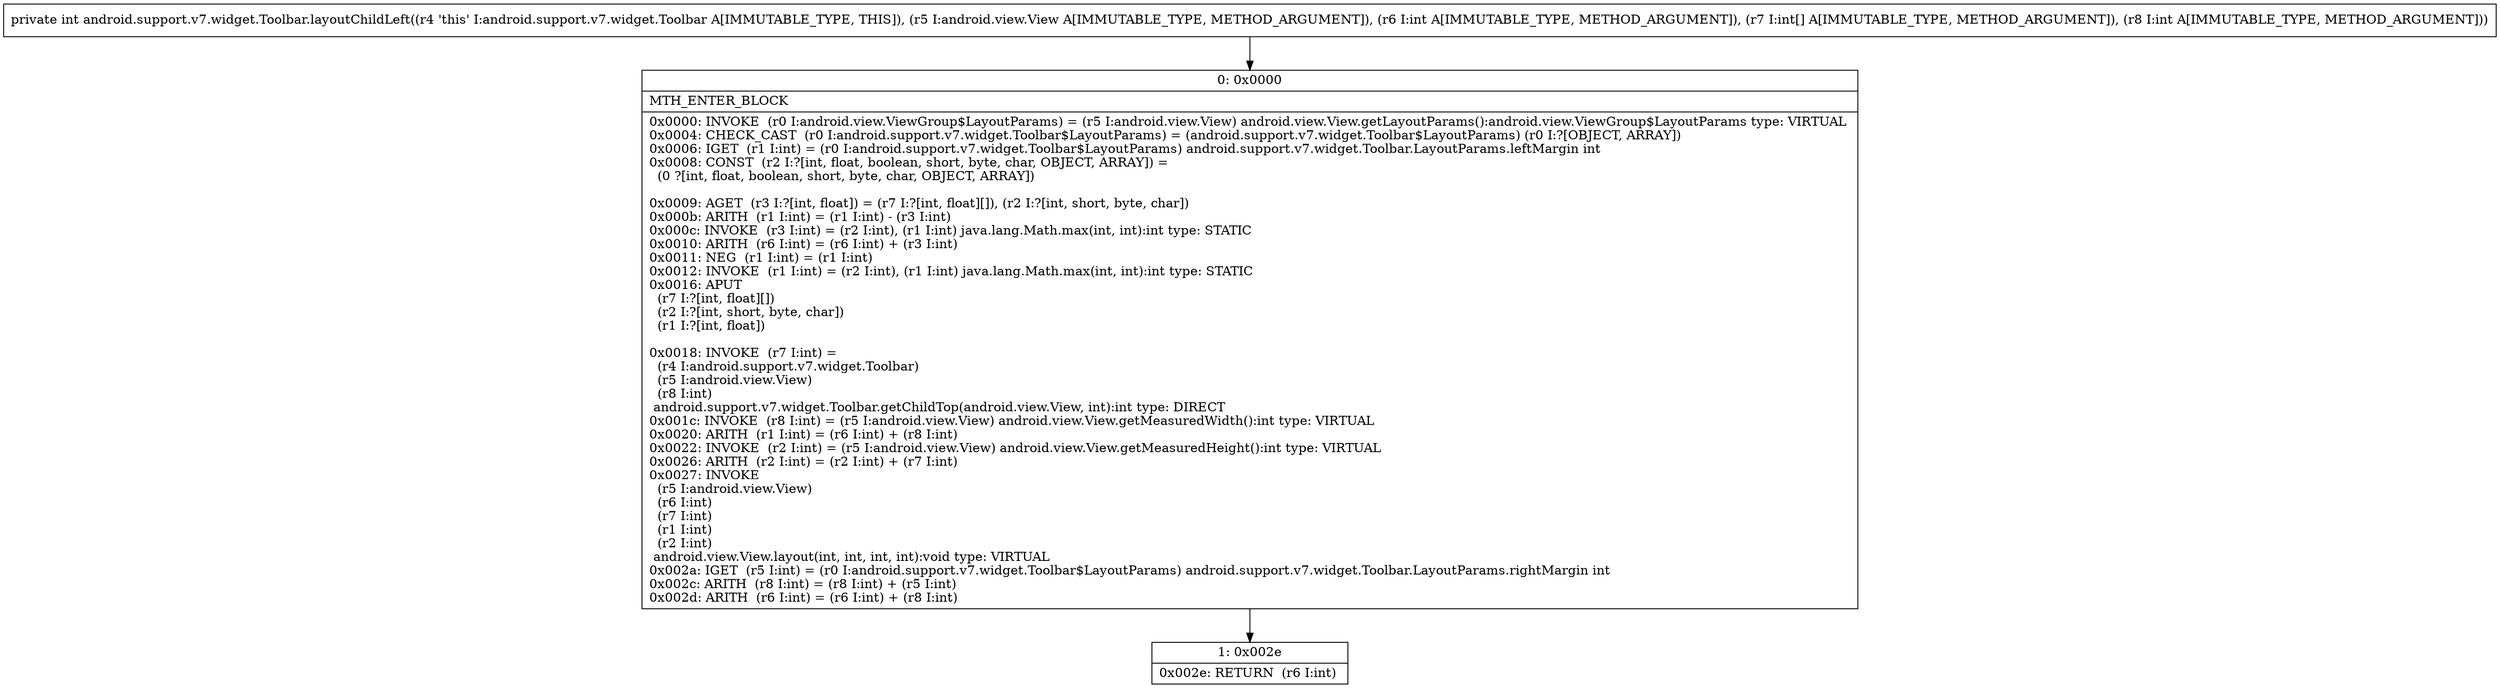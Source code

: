 digraph "CFG forandroid.support.v7.widget.Toolbar.layoutChildLeft(Landroid\/view\/View;I[II)I" {
Node_0 [shape=record,label="{0\:\ 0x0000|MTH_ENTER_BLOCK\l|0x0000: INVOKE  (r0 I:android.view.ViewGroup$LayoutParams) = (r5 I:android.view.View) android.view.View.getLayoutParams():android.view.ViewGroup$LayoutParams type: VIRTUAL \l0x0004: CHECK_CAST  (r0 I:android.support.v7.widget.Toolbar$LayoutParams) = (android.support.v7.widget.Toolbar$LayoutParams) (r0 I:?[OBJECT, ARRAY]) \l0x0006: IGET  (r1 I:int) = (r0 I:android.support.v7.widget.Toolbar$LayoutParams) android.support.v7.widget.Toolbar.LayoutParams.leftMargin int \l0x0008: CONST  (r2 I:?[int, float, boolean, short, byte, char, OBJECT, ARRAY]) = \l  (0 ?[int, float, boolean, short, byte, char, OBJECT, ARRAY])\l \l0x0009: AGET  (r3 I:?[int, float]) = (r7 I:?[int, float][]), (r2 I:?[int, short, byte, char]) \l0x000b: ARITH  (r1 I:int) = (r1 I:int) \- (r3 I:int) \l0x000c: INVOKE  (r3 I:int) = (r2 I:int), (r1 I:int) java.lang.Math.max(int, int):int type: STATIC \l0x0010: ARITH  (r6 I:int) = (r6 I:int) + (r3 I:int) \l0x0011: NEG  (r1 I:int) = (r1 I:int) \l0x0012: INVOKE  (r1 I:int) = (r2 I:int), (r1 I:int) java.lang.Math.max(int, int):int type: STATIC \l0x0016: APUT  \l  (r7 I:?[int, float][])\l  (r2 I:?[int, short, byte, char])\l  (r1 I:?[int, float])\l \l0x0018: INVOKE  (r7 I:int) = \l  (r4 I:android.support.v7.widget.Toolbar)\l  (r5 I:android.view.View)\l  (r8 I:int)\l android.support.v7.widget.Toolbar.getChildTop(android.view.View, int):int type: DIRECT \l0x001c: INVOKE  (r8 I:int) = (r5 I:android.view.View) android.view.View.getMeasuredWidth():int type: VIRTUAL \l0x0020: ARITH  (r1 I:int) = (r6 I:int) + (r8 I:int) \l0x0022: INVOKE  (r2 I:int) = (r5 I:android.view.View) android.view.View.getMeasuredHeight():int type: VIRTUAL \l0x0026: ARITH  (r2 I:int) = (r2 I:int) + (r7 I:int) \l0x0027: INVOKE  \l  (r5 I:android.view.View)\l  (r6 I:int)\l  (r7 I:int)\l  (r1 I:int)\l  (r2 I:int)\l android.view.View.layout(int, int, int, int):void type: VIRTUAL \l0x002a: IGET  (r5 I:int) = (r0 I:android.support.v7.widget.Toolbar$LayoutParams) android.support.v7.widget.Toolbar.LayoutParams.rightMargin int \l0x002c: ARITH  (r8 I:int) = (r8 I:int) + (r5 I:int) \l0x002d: ARITH  (r6 I:int) = (r6 I:int) + (r8 I:int) \l}"];
Node_1 [shape=record,label="{1\:\ 0x002e|0x002e: RETURN  (r6 I:int) \l}"];
MethodNode[shape=record,label="{private int android.support.v7.widget.Toolbar.layoutChildLeft((r4 'this' I:android.support.v7.widget.Toolbar A[IMMUTABLE_TYPE, THIS]), (r5 I:android.view.View A[IMMUTABLE_TYPE, METHOD_ARGUMENT]), (r6 I:int A[IMMUTABLE_TYPE, METHOD_ARGUMENT]), (r7 I:int[] A[IMMUTABLE_TYPE, METHOD_ARGUMENT]), (r8 I:int A[IMMUTABLE_TYPE, METHOD_ARGUMENT])) }"];
MethodNode -> Node_0;
Node_0 -> Node_1;
}

